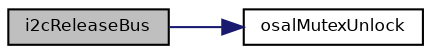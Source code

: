 digraph "i2cReleaseBus"
{
  bgcolor="transparent";
  edge [fontname="Helvetica",fontsize="8",labelfontname="Helvetica",labelfontsize="8"];
  node [fontname="Helvetica",fontsize="8",shape=record];
  rankdir="LR";
  Node18 [label="i2cReleaseBus",height=0.2,width=0.4,color="black", fillcolor="grey75", style="filled", fontcolor="black"];
  Node18 -> Node19 [color="midnightblue",fontsize="8",style="solid",fontname="Helvetica"];
  Node19 [label="osalMutexUnlock",height=0.2,width=0.4,color="black",URL="$group___o_s_a_l.html#gada8042421242b8adc729f25f9ba746db",tooltip="Unlocks the specified mutex. "];
}
